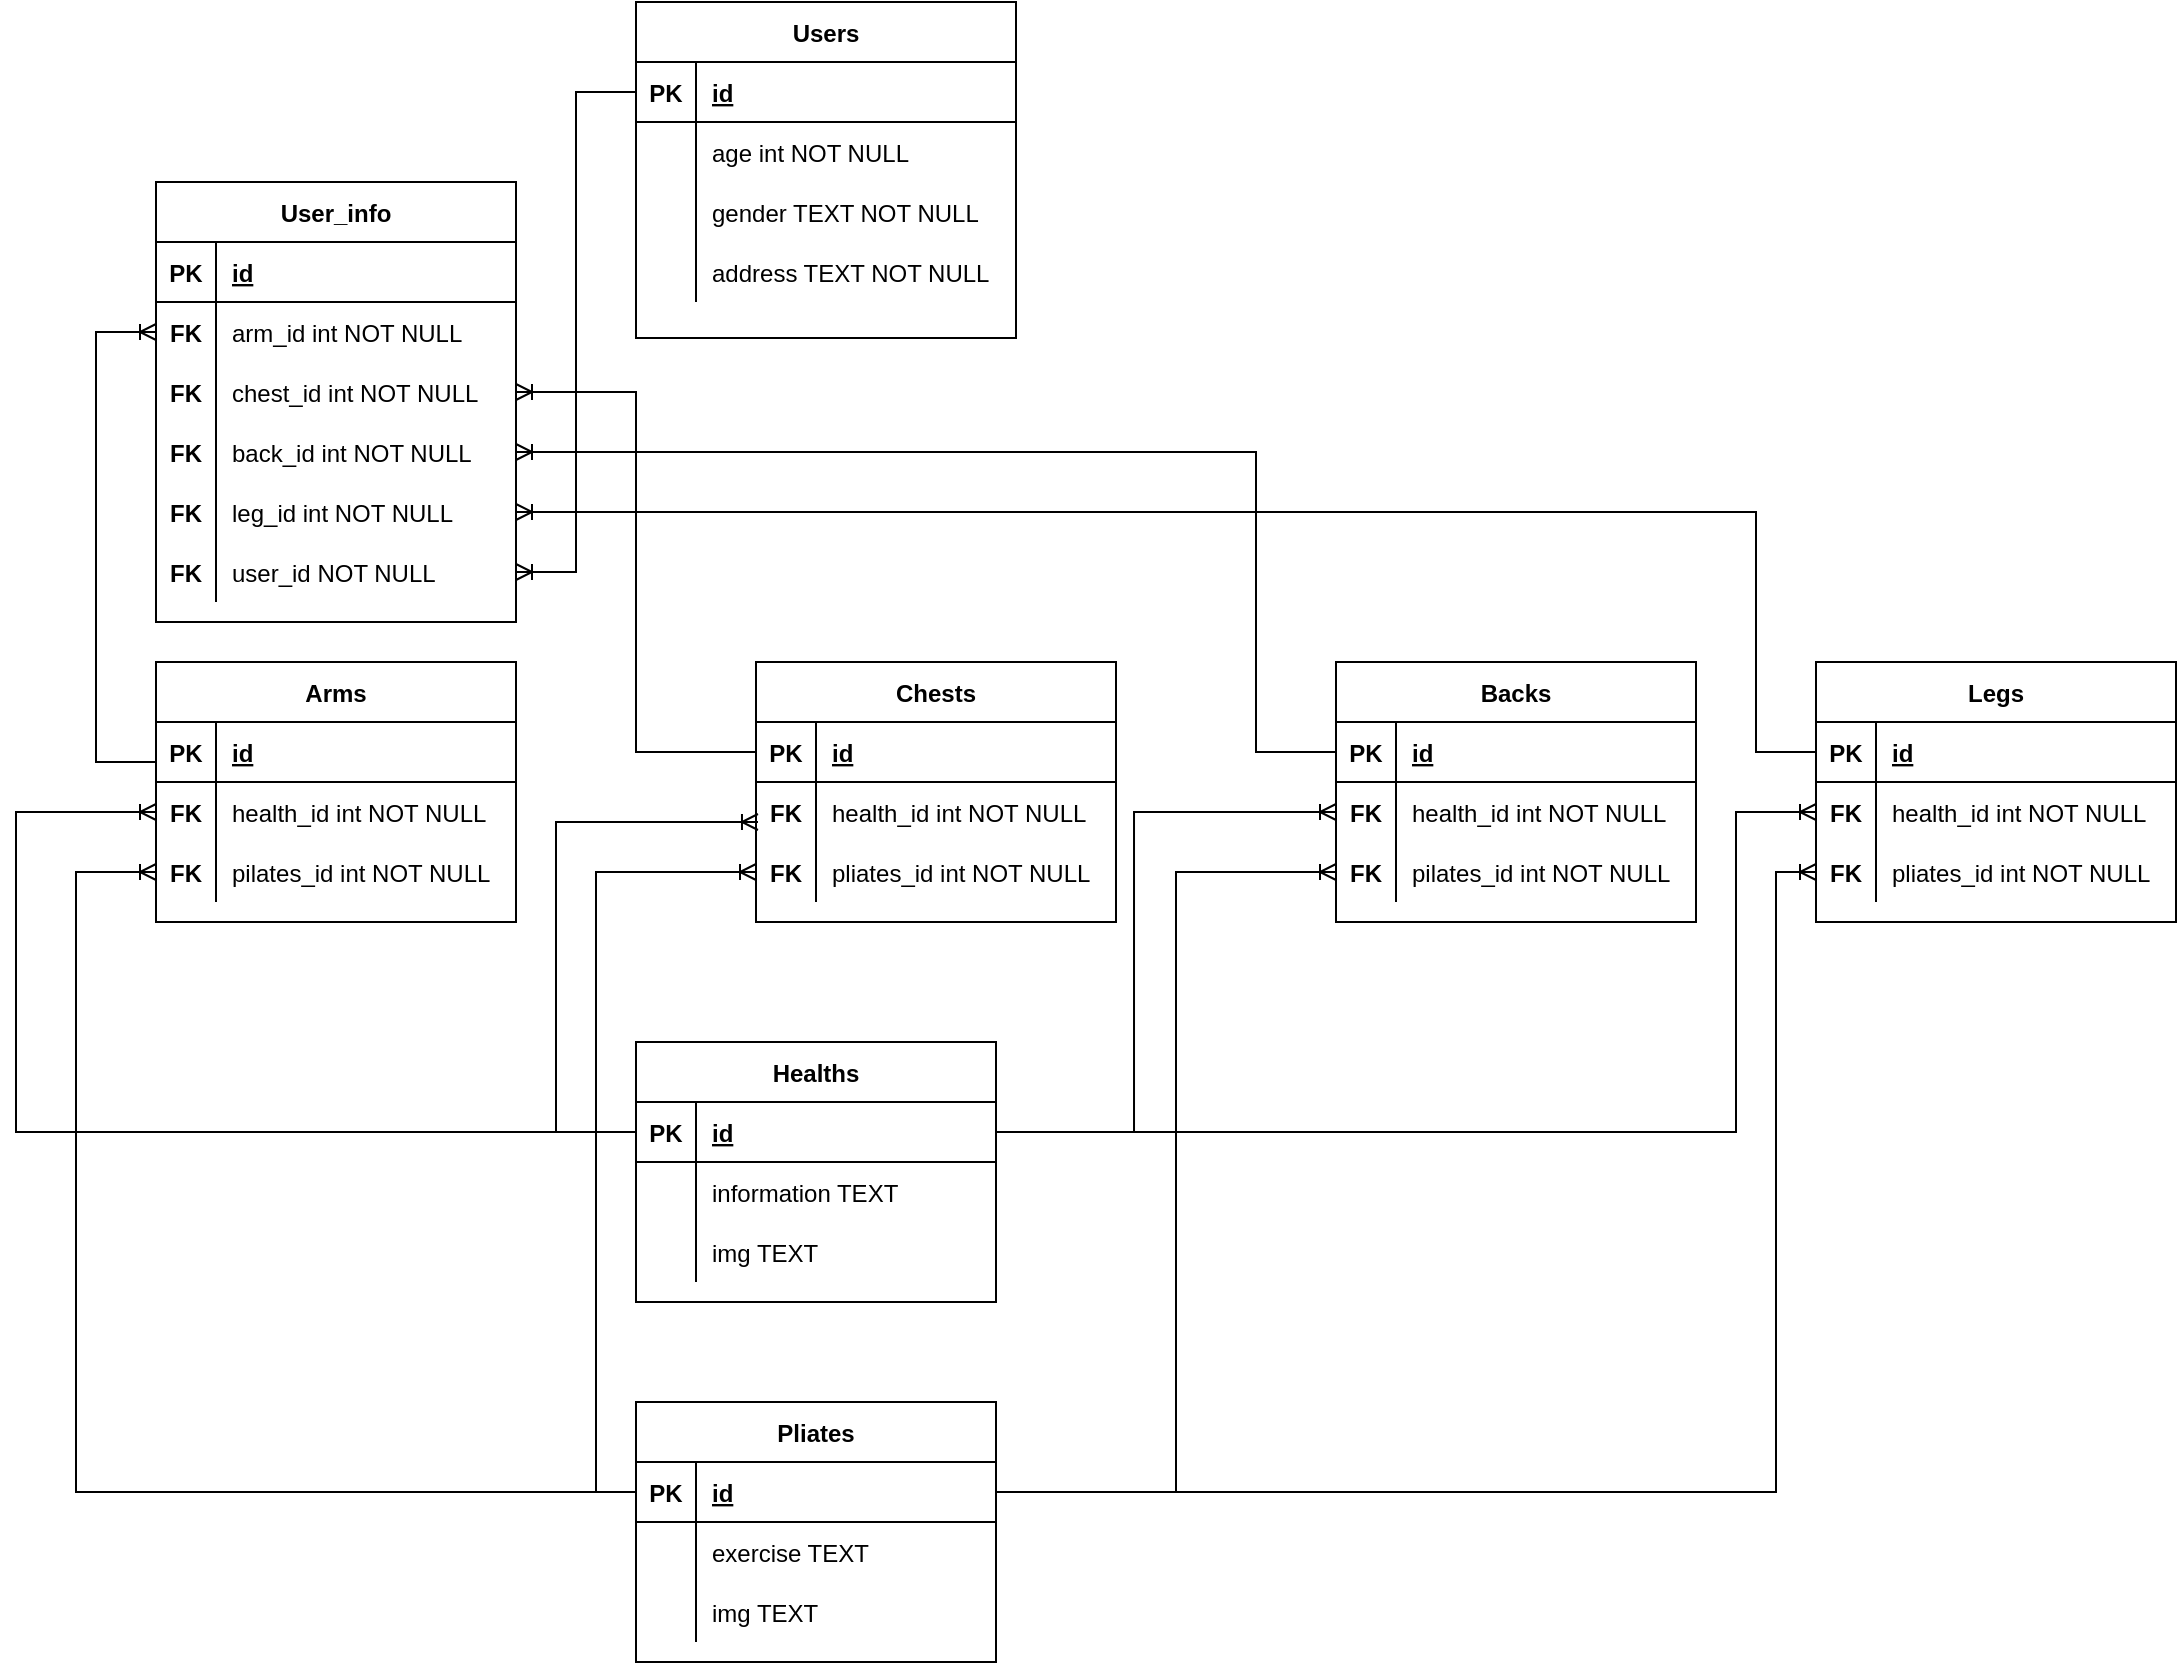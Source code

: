 <mxfile version="20.5.1" type="github">
  <diagram id="R2lEEEUBdFMjLlhIrx00" name="Page-1">
    <mxGraphModel dx="1673" dy="896" grid="1" gridSize="10" guides="1" tooltips="1" connect="1" arrows="1" fold="1" page="1" pageScale="1" pageWidth="850" pageHeight="1100" math="0" shadow="0" extFonts="Permanent Marker^https://fonts.googleapis.com/css?family=Permanent+Marker">
      <root>
        <mxCell id="0" />
        <mxCell id="1" parent="0" />
        <mxCell id="C-vyLk0tnHw3VtMMgP7b-23" value="Users" style="shape=table;startSize=30;container=1;collapsible=1;childLayout=tableLayout;fixedRows=1;rowLines=0;fontStyle=1;align=center;resizeLast=1;" parent="1" vertex="1">
          <mxGeometry x="320" y="40" width="190" height="168" as="geometry" />
        </mxCell>
        <mxCell id="C-vyLk0tnHw3VtMMgP7b-24" value="" style="shape=partialRectangle;collapsible=0;dropTarget=0;pointerEvents=0;fillColor=none;points=[[0,0.5],[1,0.5]];portConstraint=eastwest;top=0;left=0;right=0;bottom=1;" parent="C-vyLk0tnHw3VtMMgP7b-23" vertex="1">
          <mxGeometry y="30" width="190" height="30" as="geometry" />
        </mxCell>
        <mxCell id="C-vyLk0tnHw3VtMMgP7b-25" value="PK" style="shape=partialRectangle;overflow=hidden;connectable=0;fillColor=none;top=0;left=0;bottom=0;right=0;fontStyle=1;" parent="C-vyLk0tnHw3VtMMgP7b-24" vertex="1">
          <mxGeometry width="30" height="30" as="geometry">
            <mxRectangle width="30" height="30" as="alternateBounds" />
          </mxGeometry>
        </mxCell>
        <mxCell id="C-vyLk0tnHw3VtMMgP7b-26" value="id" style="shape=partialRectangle;overflow=hidden;connectable=0;fillColor=none;top=0;left=0;bottom=0;right=0;align=left;spacingLeft=6;fontStyle=5;" parent="C-vyLk0tnHw3VtMMgP7b-24" vertex="1">
          <mxGeometry x="30" width="160" height="30" as="geometry">
            <mxRectangle width="160" height="30" as="alternateBounds" />
          </mxGeometry>
        </mxCell>
        <mxCell id="C-vyLk0tnHw3VtMMgP7b-27" value="" style="shape=partialRectangle;collapsible=0;dropTarget=0;pointerEvents=0;fillColor=none;points=[[0,0.5],[1,0.5]];portConstraint=eastwest;top=0;left=0;right=0;bottom=0;" parent="C-vyLk0tnHw3VtMMgP7b-23" vertex="1">
          <mxGeometry y="60" width="190" height="30" as="geometry" />
        </mxCell>
        <mxCell id="C-vyLk0tnHw3VtMMgP7b-28" value="" style="shape=partialRectangle;overflow=hidden;connectable=0;fillColor=none;top=0;left=0;bottom=0;right=0;" parent="C-vyLk0tnHw3VtMMgP7b-27" vertex="1">
          <mxGeometry width="30" height="30" as="geometry">
            <mxRectangle width="30" height="30" as="alternateBounds" />
          </mxGeometry>
        </mxCell>
        <mxCell id="C-vyLk0tnHw3VtMMgP7b-29" value="age int NOT NULL" style="shape=partialRectangle;overflow=hidden;connectable=0;fillColor=none;top=0;left=0;bottom=0;right=0;align=left;spacingLeft=6;" parent="C-vyLk0tnHw3VtMMgP7b-27" vertex="1">
          <mxGeometry x="30" width="160" height="30" as="geometry">
            <mxRectangle width="160" height="30" as="alternateBounds" />
          </mxGeometry>
        </mxCell>
        <mxCell id="_Gtlp2m8IhrAsZFHsDkw-34" value="" style="shape=partialRectangle;collapsible=0;dropTarget=0;pointerEvents=0;fillColor=none;points=[[0,0.5],[1,0.5]];portConstraint=eastwest;top=0;left=0;right=0;bottom=0;" parent="C-vyLk0tnHw3VtMMgP7b-23" vertex="1">
          <mxGeometry y="90" width="190" height="30" as="geometry" />
        </mxCell>
        <mxCell id="_Gtlp2m8IhrAsZFHsDkw-35" value="" style="shape=partialRectangle;overflow=hidden;connectable=0;fillColor=none;top=0;left=0;bottom=0;right=0;" parent="_Gtlp2m8IhrAsZFHsDkw-34" vertex="1">
          <mxGeometry width="30" height="30" as="geometry">
            <mxRectangle width="30" height="30" as="alternateBounds" />
          </mxGeometry>
        </mxCell>
        <mxCell id="_Gtlp2m8IhrAsZFHsDkw-36" value="gender TEXT NOT NULL" style="shape=partialRectangle;overflow=hidden;connectable=0;fillColor=none;top=0;left=0;bottom=0;right=0;align=left;spacingLeft=6;" parent="_Gtlp2m8IhrAsZFHsDkw-34" vertex="1">
          <mxGeometry x="30" width="160" height="30" as="geometry">
            <mxRectangle width="160" height="30" as="alternateBounds" />
          </mxGeometry>
        </mxCell>
        <mxCell id="_Gtlp2m8IhrAsZFHsDkw-37" value="" style="shape=partialRectangle;collapsible=0;dropTarget=0;pointerEvents=0;fillColor=none;points=[[0,0.5],[1,0.5]];portConstraint=eastwest;top=0;left=0;right=0;bottom=0;" parent="C-vyLk0tnHw3VtMMgP7b-23" vertex="1">
          <mxGeometry y="120" width="190" height="30" as="geometry" />
        </mxCell>
        <mxCell id="_Gtlp2m8IhrAsZFHsDkw-38" value="" style="shape=partialRectangle;overflow=hidden;connectable=0;fillColor=none;top=0;left=0;bottom=0;right=0;" parent="_Gtlp2m8IhrAsZFHsDkw-37" vertex="1">
          <mxGeometry width="30" height="30" as="geometry">
            <mxRectangle width="30" height="30" as="alternateBounds" />
          </mxGeometry>
        </mxCell>
        <mxCell id="_Gtlp2m8IhrAsZFHsDkw-39" value="address TEXT NOT NULL" style="shape=partialRectangle;overflow=hidden;connectable=0;fillColor=none;top=0;left=0;bottom=0;right=0;align=left;spacingLeft=6;" parent="_Gtlp2m8IhrAsZFHsDkw-37" vertex="1">
          <mxGeometry x="30" width="160" height="30" as="geometry">
            <mxRectangle width="160" height="30" as="alternateBounds" />
          </mxGeometry>
        </mxCell>
        <mxCell id="_Gtlp2m8IhrAsZFHsDkw-46" value="User_info" style="shape=table;startSize=30;container=1;collapsible=1;childLayout=tableLayout;fixedRows=1;rowLines=0;fontStyle=1;align=center;resizeLast=1;" parent="1" vertex="1">
          <mxGeometry x="80" y="130" width="180" height="220" as="geometry" />
        </mxCell>
        <mxCell id="_Gtlp2m8IhrAsZFHsDkw-47" value="" style="shape=tableRow;horizontal=0;startSize=0;swimlaneHead=0;swimlaneBody=0;fillColor=none;collapsible=0;dropTarget=0;points=[[0,0.5],[1,0.5]];portConstraint=eastwest;top=0;left=0;right=0;bottom=1;" parent="_Gtlp2m8IhrAsZFHsDkw-46" vertex="1">
          <mxGeometry y="30" width="180" height="30" as="geometry" />
        </mxCell>
        <mxCell id="_Gtlp2m8IhrAsZFHsDkw-48" value="PK" style="shape=partialRectangle;connectable=0;fillColor=none;top=0;left=0;bottom=0;right=0;fontStyle=1;overflow=hidden;" parent="_Gtlp2m8IhrAsZFHsDkw-47" vertex="1">
          <mxGeometry width="30" height="30" as="geometry">
            <mxRectangle width="30" height="30" as="alternateBounds" />
          </mxGeometry>
        </mxCell>
        <mxCell id="_Gtlp2m8IhrAsZFHsDkw-49" value="id" style="shape=partialRectangle;connectable=0;fillColor=none;top=0;left=0;bottom=0;right=0;align=left;spacingLeft=6;fontStyle=5;overflow=hidden;" parent="_Gtlp2m8IhrAsZFHsDkw-47" vertex="1">
          <mxGeometry x="30" width="150" height="30" as="geometry">
            <mxRectangle width="150" height="30" as="alternateBounds" />
          </mxGeometry>
        </mxCell>
        <mxCell id="_Gtlp2m8IhrAsZFHsDkw-50" value="" style="shape=tableRow;horizontal=0;startSize=0;swimlaneHead=0;swimlaneBody=0;fillColor=none;collapsible=0;dropTarget=0;points=[[0,0.5],[1,0.5]];portConstraint=eastwest;top=0;left=0;right=0;bottom=0;" parent="_Gtlp2m8IhrAsZFHsDkw-46" vertex="1">
          <mxGeometry y="60" width="180" height="30" as="geometry" />
        </mxCell>
        <mxCell id="_Gtlp2m8IhrAsZFHsDkw-51" value="FK" style="shape=partialRectangle;connectable=0;fillColor=none;top=0;left=0;bottom=0;right=0;editable=1;overflow=hidden;fontStyle=1" parent="_Gtlp2m8IhrAsZFHsDkw-50" vertex="1">
          <mxGeometry width="30" height="30" as="geometry">
            <mxRectangle width="30" height="30" as="alternateBounds" />
          </mxGeometry>
        </mxCell>
        <mxCell id="_Gtlp2m8IhrAsZFHsDkw-52" value="arm_id int NOT NULL" style="shape=partialRectangle;connectable=0;fillColor=none;top=0;left=0;bottom=0;right=0;align=left;spacingLeft=6;overflow=hidden;" parent="_Gtlp2m8IhrAsZFHsDkw-50" vertex="1">
          <mxGeometry x="30" width="150" height="30" as="geometry">
            <mxRectangle width="150" height="30" as="alternateBounds" />
          </mxGeometry>
        </mxCell>
        <mxCell id="_Gtlp2m8IhrAsZFHsDkw-53" value="" style="shape=tableRow;horizontal=0;startSize=0;swimlaneHead=0;swimlaneBody=0;fillColor=none;collapsible=0;dropTarget=0;points=[[0,0.5],[1,0.5]];portConstraint=eastwest;top=0;left=0;right=0;bottom=0;" parent="_Gtlp2m8IhrAsZFHsDkw-46" vertex="1">
          <mxGeometry y="90" width="180" height="30" as="geometry" />
        </mxCell>
        <mxCell id="_Gtlp2m8IhrAsZFHsDkw-54" value="FK" style="shape=partialRectangle;connectable=0;fillColor=none;top=0;left=0;bottom=0;right=0;editable=1;overflow=hidden;fontStyle=1" parent="_Gtlp2m8IhrAsZFHsDkw-53" vertex="1">
          <mxGeometry width="30" height="30" as="geometry">
            <mxRectangle width="30" height="30" as="alternateBounds" />
          </mxGeometry>
        </mxCell>
        <mxCell id="_Gtlp2m8IhrAsZFHsDkw-55" value="chest_id int NOT NULL" style="shape=partialRectangle;connectable=0;fillColor=none;top=0;left=0;bottom=0;right=0;align=left;spacingLeft=6;overflow=hidden;" parent="_Gtlp2m8IhrAsZFHsDkw-53" vertex="1">
          <mxGeometry x="30" width="150" height="30" as="geometry">
            <mxRectangle width="150" height="30" as="alternateBounds" />
          </mxGeometry>
        </mxCell>
        <mxCell id="_Gtlp2m8IhrAsZFHsDkw-56" value="" style="shape=tableRow;horizontal=0;startSize=0;swimlaneHead=0;swimlaneBody=0;fillColor=none;collapsible=0;dropTarget=0;points=[[0,0.5],[1,0.5]];portConstraint=eastwest;top=0;left=0;right=0;bottom=0;" parent="_Gtlp2m8IhrAsZFHsDkw-46" vertex="1">
          <mxGeometry y="120" width="180" height="30" as="geometry" />
        </mxCell>
        <mxCell id="_Gtlp2m8IhrAsZFHsDkw-57" value="FK" style="shape=partialRectangle;connectable=0;fillColor=none;top=0;left=0;bottom=0;right=0;editable=1;overflow=hidden;fontStyle=1" parent="_Gtlp2m8IhrAsZFHsDkw-56" vertex="1">
          <mxGeometry width="30" height="30" as="geometry">
            <mxRectangle width="30" height="30" as="alternateBounds" />
          </mxGeometry>
        </mxCell>
        <mxCell id="_Gtlp2m8IhrAsZFHsDkw-58" value="back_id int NOT NULL" style="shape=partialRectangle;connectable=0;fillColor=none;top=0;left=0;bottom=0;right=0;align=left;spacingLeft=6;overflow=hidden;" parent="_Gtlp2m8IhrAsZFHsDkw-56" vertex="1">
          <mxGeometry x="30" width="150" height="30" as="geometry">
            <mxRectangle width="150" height="30" as="alternateBounds" />
          </mxGeometry>
        </mxCell>
        <mxCell id="_Gtlp2m8IhrAsZFHsDkw-72" value="" style="shape=tableRow;horizontal=0;startSize=0;swimlaneHead=0;swimlaneBody=0;fillColor=none;collapsible=0;dropTarget=0;points=[[0,0.5],[1,0.5]];portConstraint=eastwest;top=0;left=0;right=0;bottom=0;" parent="_Gtlp2m8IhrAsZFHsDkw-46" vertex="1">
          <mxGeometry y="150" width="180" height="30" as="geometry" />
        </mxCell>
        <mxCell id="_Gtlp2m8IhrAsZFHsDkw-73" value="FK" style="shape=partialRectangle;connectable=0;fillColor=none;top=0;left=0;bottom=0;right=0;editable=1;overflow=hidden;fontStyle=1" parent="_Gtlp2m8IhrAsZFHsDkw-72" vertex="1">
          <mxGeometry width="30" height="30" as="geometry">
            <mxRectangle width="30" height="30" as="alternateBounds" />
          </mxGeometry>
        </mxCell>
        <mxCell id="_Gtlp2m8IhrAsZFHsDkw-74" value="leg_id int NOT NULL" style="shape=partialRectangle;connectable=0;fillColor=none;top=0;left=0;bottom=0;right=0;align=left;spacingLeft=6;overflow=hidden;" parent="_Gtlp2m8IhrAsZFHsDkw-72" vertex="1">
          <mxGeometry x="30" width="150" height="30" as="geometry">
            <mxRectangle width="150" height="30" as="alternateBounds" />
          </mxGeometry>
        </mxCell>
        <mxCell id="SqokwvbVc9wNlD9JxYav-49" value="" style="shape=tableRow;horizontal=0;startSize=0;swimlaneHead=0;swimlaneBody=0;fillColor=none;collapsible=0;dropTarget=0;points=[[0,0.5],[1,0.5]];portConstraint=eastwest;top=0;left=0;right=0;bottom=0;" parent="_Gtlp2m8IhrAsZFHsDkw-46" vertex="1">
          <mxGeometry y="180" width="180" height="30" as="geometry" />
        </mxCell>
        <mxCell id="SqokwvbVc9wNlD9JxYav-50" value="FK" style="shape=partialRectangle;connectable=0;fillColor=none;top=0;left=0;bottom=0;right=0;editable=1;overflow=hidden;fontStyle=1" parent="SqokwvbVc9wNlD9JxYav-49" vertex="1">
          <mxGeometry width="30" height="30" as="geometry">
            <mxRectangle width="30" height="30" as="alternateBounds" />
          </mxGeometry>
        </mxCell>
        <mxCell id="SqokwvbVc9wNlD9JxYav-51" value="user_id NOT NULL" style="shape=partialRectangle;connectable=0;fillColor=none;top=0;left=0;bottom=0;right=0;align=left;spacingLeft=6;overflow=hidden;" parent="SqokwvbVc9wNlD9JxYav-49" vertex="1">
          <mxGeometry x="30" width="150" height="30" as="geometry">
            <mxRectangle width="150" height="30" as="alternateBounds" />
          </mxGeometry>
        </mxCell>
        <mxCell id="_Gtlp2m8IhrAsZFHsDkw-59" value="Legs" style="shape=table;startSize=30;container=1;collapsible=1;childLayout=tableLayout;fixedRows=1;rowLines=0;fontStyle=1;align=center;resizeLast=1;" parent="1" vertex="1">
          <mxGeometry x="910" y="370" width="180" height="130" as="geometry" />
        </mxCell>
        <mxCell id="_Gtlp2m8IhrAsZFHsDkw-60" value="" style="shape=tableRow;horizontal=0;startSize=0;swimlaneHead=0;swimlaneBody=0;fillColor=none;collapsible=0;dropTarget=0;points=[[0,0.5],[1,0.5]];portConstraint=eastwest;top=0;left=0;right=0;bottom=1;" parent="_Gtlp2m8IhrAsZFHsDkw-59" vertex="1">
          <mxGeometry y="30" width="180" height="30" as="geometry" />
        </mxCell>
        <mxCell id="_Gtlp2m8IhrAsZFHsDkw-61" value="PK" style="shape=partialRectangle;connectable=0;fillColor=none;top=0;left=0;bottom=0;right=0;fontStyle=1;overflow=hidden;" parent="_Gtlp2m8IhrAsZFHsDkw-60" vertex="1">
          <mxGeometry width="30" height="30" as="geometry">
            <mxRectangle width="30" height="30" as="alternateBounds" />
          </mxGeometry>
        </mxCell>
        <mxCell id="_Gtlp2m8IhrAsZFHsDkw-62" value="id" style="shape=partialRectangle;connectable=0;fillColor=none;top=0;left=0;bottom=0;right=0;align=left;spacingLeft=6;fontStyle=5;overflow=hidden;" parent="_Gtlp2m8IhrAsZFHsDkw-60" vertex="1">
          <mxGeometry x="30" width="150" height="30" as="geometry">
            <mxRectangle width="150" height="30" as="alternateBounds" />
          </mxGeometry>
        </mxCell>
        <mxCell id="_Gtlp2m8IhrAsZFHsDkw-63" value="" style="shape=tableRow;horizontal=0;startSize=0;swimlaneHead=0;swimlaneBody=0;fillColor=none;collapsible=0;dropTarget=0;points=[[0,0.5],[1,0.5]];portConstraint=eastwest;top=0;left=0;right=0;bottom=0;" parent="_Gtlp2m8IhrAsZFHsDkw-59" vertex="1">
          <mxGeometry y="60" width="180" height="30" as="geometry" />
        </mxCell>
        <mxCell id="_Gtlp2m8IhrAsZFHsDkw-64" value="FK" style="shape=partialRectangle;connectable=0;fillColor=none;top=0;left=0;bottom=0;right=0;editable=1;overflow=hidden;fontStyle=1" parent="_Gtlp2m8IhrAsZFHsDkw-63" vertex="1">
          <mxGeometry width="30" height="30" as="geometry">
            <mxRectangle width="30" height="30" as="alternateBounds" />
          </mxGeometry>
        </mxCell>
        <mxCell id="_Gtlp2m8IhrAsZFHsDkw-65" value="health_id int NOT NULL" style="shape=partialRectangle;connectable=0;fillColor=none;top=0;left=0;bottom=0;right=0;align=left;spacingLeft=6;overflow=hidden;" parent="_Gtlp2m8IhrAsZFHsDkw-63" vertex="1">
          <mxGeometry x="30" width="150" height="30" as="geometry">
            <mxRectangle width="150" height="30" as="alternateBounds" />
          </mxGeometry>
        </mxCell>
        <mxCell id="_Gtlp2m8IhrAsZFHsDkw-66" value="" style="shape=tableRow;horizontal=0;startSize=0;swimlaneHead=0;swimlaneBody=0;fillColor=none;collapsible=0;dropTarget=0;points=[[0,0.5],[1,0.5]];portConstraint=eastwest;top=0;left=0;right=0;bottom=0;" parent="_Gtlp2m8IhrAsZFHsDkw-59" vertex="1">
          <mxGeometry y="90" width="180" height="30" as="geometry" />
        </mxCell>
        <mxCell id="_Gtlp2m8IhrAsZFHsDkw-67" value="FK" style="shape=partialRectangle;connectable=0;fillColor=none;top=0;left=0;bottom=0;right=0;editable=1;overflow=hidden;fontStyle=1" parent="_Gtlp2m8IhrAsZFHsDkw-66" vertex="1">
          <mxGeometry width="30" height="30" as="geometry">
            <mxRectangle width="30" height="30" as="alternateBounds" />
          </mxGeometry>
        </mxCell>
        <mxCell id="_Gtlp2m8IhrAsZFHsDkw-68" value="pliates_id int NOT NULL" style="shape=partialRectangle;connectable=0;fillColor=none;top=0;left=0;bottom=0;right=0;align=left;spacingLeft=6;overflow=hidden;" parent="_Gtlp2m8IhrAsZFHsDkw-66" vertex="1">
          <mxGeometry x="30" width="150" height="30" as="geometry">
            <mxRectangle width="150" height="30" as="alternateBounds" />
          </mxGeometry>
        </mxCell>
        <mxCell id="SqokwvbVc9wNlD9JxYav-67" style="edgeStyle=elbowEdgeStyle;rounded=0;orthogonalLoop=1;jettySize=auto;html=1;exitX=0;exitY=0.5;exitDx=0;exitDy=0;" parent="_Gtlp2m8IhrAsZFHsDkw-59" source="_Gtlp2m8IhrAsZFHsDkw-63" target="_Gtlp2m8IhrAsZFHsDkw-63" edge="1">
          <mxGeometry relative="1" as="geometry" />
        </mxCell>
        <mxCell id="_Gtlp2m8IhrAsZFHsDkw-127" value="Chests" style="shape=table;startSize=30;container=1;collapsible=1;childLayout=tableLayout;fixedRows=1;rowLines=0;fontStyle=1;align=center;resizeLast=1;" parent="1" vertex="1">
          <mxGeometry x="380" y="370" width="180" height="130" as="geometry" />
        </mxCell>
        <mxCell id="_Gtlp2m8IhrAsZFHsDkw-128" value="" style="shape=tableRow;horizontal=0;startSize=0;swimlaneHead=0;swimlaneBody=0;fillColor=none;collapsible=0;dropTarget=0;points=[[0,0.5],[1,0.5]];portConstraint=eastwest;top=0;left=0;right=0;bottom=1;" parent="_Gtlp2m8IhrAsZFHsDkw-127" vertex="1">
          <mxGeometry y="30" width="180" height="30" as="geometry" />
        </mxCell>
        <mxCell id="_Gtlp2m8IhrAsZFHsDkw-129" value="PK" style="shape=partialRectangle;connectable=0;fillColor=none;top=0;left=0;bottom=0;right=0;fontStyle=1;overflow=hidden;" parent="_Gtlp2m8IhrAsZFHsDkw-128" vertex="1">
          <mxGeometry width="30" height="30" as="geometry">
            <mxRectangle width="30" height="30" as="alternateBounds" />
          </mxGeometry>
        </mxCell>
        <mxCell id="_Gtlp2m8IhrAsZFHsDkw-130" value="id" style="shape=partialRectangle;connectable=0;fillColor=none;top=0;left=0;bottom=0;right=0;align=left;spacingLeft=6;fontStyle=5;overflow=hidden;" parent="_Gtlp2m8IhrAsZFHsDkw-128" vertex="1">
          <mxGeometry x="30" width="150" height="30" as="geometry">
            <mxRectangle width="150" height="30" as="alternateBounds" />
          </mxGeometry>
        </mxCell>
        <mxCell id="_Gtlp2m8IhrAsZFHsDkw-131" value="" style="shape=tableRow;horizontal=0;startSize=0;swimlaneHead=0;swimlaneBody=0;fillColor=none;collapsible=0;dropTarget=0;points=[[0,0.5],[1,0.5]];portConstraint=eastwest;top=0;left=0;right=0;bottom=0;" parent="_Gtlp2m8IhrAsZFHsDkw-127" vertex="1">
          <mxGeometry y="60" width="180" height="30" as="geometry" />
        </mxCell>
        <mxCell id="_Gtlp2m8IhrAsZFHsDkw-132" value="FK" style="shape=partialRectangle;connectable=0;fillColor=none;top=0;left=0;bottom=0;right=0;editable=1;overflow=hidden;fontStyle=1" parent="_Gtlp2m8IhrAsZFHsDkw-131" vertex="1">
          <mxGeometry width="30" height="30" as="geometry">
            <mxRectangle width="30" height="30" as="alternateBounds" />
          </mxGeometry>
        </mxCell>
        <mxCell id="_Gtlp2m8IhrAsZFHsDkw-133" value="health_id int NOT NULL" style="shape=partialRectangle;connectable=0;fillColor=none;top=0;left=0;bottom=0;right=0;align=left;spacingLeft=6;overflow=hidden;" parent="_Gtlp2m8IhrAsZFHsDkw-131" vertex="1">
          <mxGeometry x="30" width="150" height="30" as="geometry">
            <mxRectangle width="150" height="30" as="alternateBounds" />
          </mxGeometry>
        </mxCell>
        <mxCell id="_Gtlp2m8IhrAsZFHsDkw-134" value="" style="shape=tableRow;horizontal=0;startSize=0;swimlaneHead=0;swimlaneBody=0;fillColor=none;collapsible=0;dropTarget=0;points=[[0,0.5],[1,0.5]];portConstraint=eastwest;top=0;left=0;right=0;bottom=0;" parent="_Gtlp2m8IhrAsZFHsDkw-127" vertex="1">
          <mxGeometry y="90" width="180" height="30" as="geometry" />
        </mxCell>
        <mxCell id="_Gtlp2m8IhrAsZFHsDkw-135" value="FK" style="shape=partialRectangle;connectable=0;fillColor=none;top=0;left=0;bottom=0;right=0;editable=1;overflow=hidden;fontStyle=1" parent="_Gtlp2m8IhrAsZFHsDkw-134" vertex="1">
          <mxGeometry width="30" height="30" as="geometry">
            <mxRectangle width="30" height="30" as="alternateBounds" />
          </mxGeometry>
        </mxCell>
        <mxCell id="_Gtlp2m8IhrAsZFHsDkw-136" value="pliates_id int NOT NULL" style="shape=partialRectangle;connectable=0;fillColor=none;top=0;left=0;bottom=0;right=0;align=left;spacingLeft=6;overflow=hidden;" parent="_Gtlp2m8IhrAsZFHsDkw-134" vertex="1">
          <mxGeometry x="30" width="150" height="30" as="geometry">
            <mxRectangle width="150" height="30" as="alternateBounds" />
          </mxGeometry>
        </mxCell>
        <mxCell id="_Gtlp2m8IhrAsZFHsDkw-140" value="Backs" style="shape=table;startSize=30;container=1;collapsible=1;childLayout=tableLayout;fixedRows=1;rowLines=0;fontStyle=1;align=center;resizeLast=1;" parent="1" vertex="1">
          <mxGeometry x="670" y="370" width="180" height="130" as="geometry" />
        </mxCell>
        <mxCell id="_Gtlp2m8IhrAsZFHsDkw-141" value="" style="shape=tableRow;horizontal=0;startSize=0;swimlaneHead=0;swimlaneBody=0;fillColor=none;collapsible=0;dropTarget=0;points=[[0,0.5],[1,0.5]];portConstraint=eastwest;top=0;left=0;right=0;bottom=1;" parent="_Gtlp2m8IhrAsZFHsDkw-140" vertex="1">
          <mxGeometry y="30" width="180" height="30" as="geometry" />
        </mxCell>
        <mxCell id="_Gtlp2m8IhrAsZFHsDkw-142" value="PK" style="shape=partialRectangle;connectable=0;fillColor=none;top=0;left=0;bottom=0;right=0;fontStyle=1;overflow=hidden;" parent="_Gtlp2m8IhrAsZFHsDkw-141" vertex="1">
          <mxGeometry width="30" height="30" as="geometry">
            <mxRectangle width="30" height="30" as="alternateBounds" />
          </mxGeometry>
        </mxCell>
        <mxCell id="_Gtlp2m8IhrAsZFHsDkw-143" value="id" style="shape=partialRectangle;connectable=0;fillColor=none;top=0;left=0;bottom=0;right=0;align=left;spacingLeft=6;fontStyle=5;overflow=hidden;" parent="_Gtlp2m8IhrAsZFHsDkw-141" vertex="1">
          <mxGeometry x="30" width="150" height="30" as="geometry">
            <mxRectangle width="150" height="30" as="alternateBounds" />
          </mxGeometry>
        </mxCell>
        <mxCell id="_Gtlp2m8IhrAsZFHsDkw-144" value="" style="shape=tableRow;horizontal=0;startSize=0;swimlaneHead=0;swimlaneBody=0;fillColor=none;collapsible=0;dropTarget=0;points=[[0,0.5],[1,0.5]];portConstraint=eastwest;top=0;left=0;right=0;bottom=0;" parent="_Gtlp2m8IhrAsZFHsDkw-140" vertex="1">
          <mxGeometry y="60" width="180" height="30" as="geometry" />
        </mxCell>
        <mxCell id="_Gtlp2m8IhrAsZFHsDkw-145" value="FK" style="shape=partialRectangle;connectable=0;fillColor=none;top=0;left=0;bottom=0;right=0;editable=1;overflow=hidden;fontStyle=1" parent="_Gtlp2m8IhrAsZFHsDkw-144" vertex="1">
          <mxGeometry width="30" height="30" as="geometry">
            <mxRectangle width="30" height="30" as="alternateBounds" />
          </mxGeometry>
        </mxCell>
        <mxCell id="_Gtlp2m8IhrAsZFHsDkw-146" value="health_id int NOT NULL" style="shape=partialRectangle;connectable=0;fillColor=none;top=0;left=0;bottom=0;right=0;align=left;spacingLeft=6;overflow=hidden;" parent="_Gtlp2m8IhrAsZFHsDkw-144" vertex="1">
          <mxGeometry x="30" width="150" height="30" as="geometry">
            <mxRectangle width="150" height="30" as="alternateBounds" />
          </mxGeometry>
        </mxCell>
        <mxCell id="_Gtlp2m8IhrAsZFHsDkw-147" value="" style="shape=tableRow;horizontal=0;startSize=0;swimlaneHead=0;swimlaneBody=0;fillColor=none;collapsible=0;dropTarget=0;points=[[0,0.5],[1,0.5]];portConstraint=eastwest;top=0;left=0;right=0;bottom=0;" parent="_Gtlp2m8IhrAsZFHsDkw-140" vertex="1">
          <mxGeometry y="90" width="180" height="30" as="geometry" />
        </mxCell>
        <mxCell id="_Gtlp2m8IhrAsZFHsDkw-148" value="FK" style="shape=partialRectangle;connectable=0;fillColor=none;top=0;left=0;bottom=0;right=0;editable=1;overflow=hidden;fontStyle=1" parent="_Gtlp2m8IhrAsZFHsDkw-147" vertex="1">
          <mxGeometry width="30" height="30" as="geometry">
            <mxRectangle width="30" height="30" as="alternateBounds" />
          </mxGeometry>
        </mxCell>
        <mxCell id="_Gtlp2m8IhrAsZFHsDkw-149" value="pilates_id int NOT NULL" style="shape=partialRectangle;connectable=0;fillColor=none;top=0;left=0;bottom=0;right=0;align=left;spacingLeft=6;overflow=hidden;" parent="_Gtlp2m8IhrAsZFHsDkw-147" vertex="1">
          <mxGeometry x="30" width="150" height="30" as="geometry">
            <mxRectangle width="150" height="30" as="alternateBounds" />
          </mxGeometry>
        </mxCell>
        <mxCell id="_Gtlp2m8IhrAsZFHsDkw-153" value="Arms" style="shape=table;startSize=30;container=1;collapsible=1;childLayout=tableLayout;fixedRows=1;rowLines=0;fontStyle=1;align=center;resizeLast=1;" parent="1" vertex="1">
          <mxGeometry x="80" y="370" width="180" height="130" as="geometry" />
        </mxCell>
        <mxCell id="_Gtlp2m8IhrAsZFHsDkw-154" value="" style="shape=tableRow;horizontal=0;startSize=0;swimlaneHead=0;swimlaneBody=0;fillColor=none;collapsible=0;dropTarget=0;points=[[0,0.5],[1,0.5]];portConstraint=eastwest;top=0;left=0;right=0;bottom=1;" parent="_Gtlp2m8IhrAsZFHsDkw-153" vertex="1">
          <mxGeometry y="30" width="180" height="30" as="geometry" />
        </mxCell>
        <mxCell id="_Gtlp2m8IhrAsZFHsDkw-155" value="PK" style="shape=partialRectangle;connectable=0;fillColor=none;top=0;left=0;bottom=0;right=0;fontStyle=1;overflow=hidden;" parent="_Gtlp2m8IhrAsZFHsDkw-154" vertex="1">
          <mxGeometry width="30" height="30" as="geometry">
            <mxRectangle width="30" height="30" as="alternateBounds" />
          </mxGeometry>
        </mxCell>
        <mxCell id="_Gtlp2m8IhrAsZFHsDkw-156" value="id" style="shape=partialRectangle;connectable=0;fillColor=none;top=0;left=0;bottom=0;right=0;align=left;spacingLeft=6;fontStyle=5;overflow=hidden;" parent="_Gtlp2m8IhrAsZFHsDkw-154" vertex="1">
          <mxGeometry x="30" width="150" height="30" as="geometry">
            <mxRectangle width="150" height="30" as="alternateBounds" />
          </mxGeometry>
        </mxCell>
        <mxCell id="SqokwvbVc9wNlD9JxYav-35" value="" style="shape=tableRow;horizontal=0;startSize=0;swimlaneHead=0;swimlaneBody=0;fillColor=none;collapsible=0;dropTarget=0;points=[[0,0.5],[1,0.5]];portConstraint=eastwest;top=0;left=0;right=0;bottom=0;" parent="_Gtlp2m8IhrAsZFHsDkw-153" vertex="1">
          <mxGeometry y="60" width="180" height="30" as="geometry" />
        </mxCell>
        <mxCell id="SqokwvbVc9wNlD9JxYav-36" value="FK" style="shape=partialRectangle;connectable=0;fillColor=none;top=0;left=0;bottom=0;right=0;editable=1;overflow=hidden;fontStyle=1" parent="SqokwvbVc9wNlD9JxYav-35" vertex="1">
          <mxGeometry width="30" height="30" as="geometry">
            <mxRectangle width="30" height="30" as="alternateBounds" />
          </mxGeometry>
        </mxCell>
        <mxCell id="SqokwvbVc9wNlD9JxYav-37" value="health_id int NOT NULL" style="shape=partialRectangle;connectable=0;fillColor=none;top=0;left=0;bottom=0;right=0;align=left;spacingLeft=6;overflow=hidden;" parent="SqokwvbVc9wNlD9JxYav-35" vertex="1">
          <mxGeometry x="30" width="150" height="30" as="geometry">
            <mxRectangle width="150" height="30" as="alternateBounds" />
          </mxGeometry>
        </mxCell>
        <mxCell id="_Gtlp2m8IhrAsZFHsDkw-160" value="" style="shape=tableRow;horizontal=0;startSize=0;swimlaneHead=0;swimlaneBody=0;fillColor=none;collapsible=0;dropTarget=0;points=[[0,0.5],[1,0.5]];portConstraint=eastwest;top=0;left=0;right=0;bottom=0;" parent="_Gtlp2m8IhrAsZFHsDkw-153" vertex="1">
          <mxGeometry y="90" width="180" height="30" as="geometry" />
        </mxCell>
        <mxCell id="_Gtlp2m8IhrAsZFHsDkw-161" value="FK" style="shape=partialRectangle;connectable=0;fillColor=none;top=0;left=0;bottom=0;right=0;editable=1;overflow=hidden;fontStyle=1" parent="_Gtlp2m8IhrAsZFHsDkw-160" vertex="1">
          <mxGeometry width="30" height="30" as="geometry">
            <mxRectangle width="30" height="30" as="alternateBounds" />
          </mxGeometry>
        </mxCell>
        <mxCell id="_Gtlp2m8IhrAsZFHsDkw-162" value="pilates_id int NOT NULL" style="shape=partialRectangle;connectable=0;fillColor=none;top=0;left=0;bottom=0;right=0;align=left;spacingLeft=6;overflow=hidden;" parent="_Gtlp2m8IhrAsZFHsDkw-160" vertex="1">
          <mxGeometry x="30" width="150" height="30" as="geometry">
            <mxRectangle width="150" height="30" as="alternateBounds" />
          </mxGeometry>
        </mxCell>
        <mxCell id="_Gtlp2m8IhrAsZFHsDkw-187" value="Healths" style="shape=table;startSize=30;container=1;collapsible=1;childLayout=tableLayout;fixedRows=1;rowLines=0;fontStyle=1;align=center;resizeLast=1;" parent="1" vertex="1">
          <mxGeometry x="320" y="560" width="180" height="130" as="geometry" />
        </mxCell>
        <mxCell id="_Gtlp2m8IhrAsZFHsDkw-188" value="" style="shape=tableRow;horizontal=0;startSize=0;swimlaneHead=0;swimlaneBody=0;fillColor=none;collapsible=0;dropTarget=0;points=[[0,0.5],[1,0.5]];portConstraint=eastwest;top=0;left=0;right=0;bottom=1;" parent="_Gtlp2m8IhrAsZFHsDkw-187" vertex="1">
          <mxGeometry y="30" width="180" height="30" as="geometry" />
        </mxCell>
        <mxCell id="_Gtlp2m8IhrAsZFHsDkw-189" value="PK" style="shape=partialRectangle;connectable=0;fillColor=none;top=0;left=0;bottom=0;right=0;fontStyle=1;overflow=hidden;" parent="_Gtlp2m8IhrAsZFHsDkw-188" vertex="1">
          <mxGeometry width="30" height="30" as="geometry">
            <mxRectangle width="30" height="30" as="alternateBounds" />
          </mxGeometry>
        </mxCell>
        <mxCell id="_Gtlp2m8IhrAsZFHsDkw-190" value="id" style="shape=partialRectangle;connectable=0;fillColor=none;top=0;left=0;bottom=0;right=0;align=left;spacingLeft=6;fontStyle=5;overflow=hidden;" parent="_Gtlp2m8IhrAsZFHsDkw-188" vertex="1">
          <mxGeometry x="30" width="150" height="30" as="geometry">
            <mxRectangle width="150" height="30" as="alternateBounds" />
          </mxGeometry>
        </mxCell>
        <mxCell id="_Gtlp2m8IhrAsZFHsDkw-191" value="" style="shape=tableRow;horizontal=0;startSize=0;swimlaneHead=0;swimlaneBody=0;fillColor=none;collapsible=0;dropTarget=0;points=[[0,0.5],[1,0.5]];portConstraint=eastwest;top=0;left=0;right=0;bottom=0;" parent="_Gtlp2m8IhrAsZFHsDkw-187" vertex="1">
          <mxGeometry y="60" width="180" height="30" as="geometry" />
        </mxCell>
        <mxCell id="_Gtlp2m8IhrAsZFHsDkw-192" value="" style="shape=partialRectangle;connectable=0;fillColor=none;top=0;left=0;bottom=0;right=0;editable=1;overflow=hidden;" parent="_Gtlp2m8IhrAsZFHsDkw-191" vertex="1">
          <mxGeometry width="30" height="30" as="geometry">
            <mxRectangle width="30" height="30" as="alternateBounds" />
          </mxGeometry>
        </mxCell>
        <mxCell id="_Gtlp2m8IhrAsZFHsDkw-193" value="information TEXT" style="shape=partialRectangle;connectable=0;fillColor=none;top=0;left=0;bottom=0;right=0;align=left;spacingLeft=6;overflow=hidden;" parent="_Gtlp2m8IhrAsZFHsDkw-191" vertex="1">
          <mxGeometry x="30" width="150" height="30" as="geometry">
            <mxRectangle width="150" height="30" as="alternateBounds" />
          </mxGeometry>
        </mxCell>
        <mxCell id="SqokwvbVc9wNlD9JxYav-13" value="" style="shape=tableRow;horizontal=0;startSize=0;swimlaneHead=0;swimlaneBody=0;fillColor=none;collapsible=0;dropTarget=0;points=[[0,0.5],[1,0.5]];portConstraint=eastwest;top=0;left=0;right=0;bottom=0;" parent="_Gtlp2m8IhrAsZFHsDkw-187" vertex="1">
          <mxGeometry y="90" width="180" height="30" as="geometry" />
        </mxCell>
        <mxCell id="SqokwvbVc9wNlD9JxYav-14" value="" style="shape=partialRectangle;connectable=0;fillColor=none;top=0;left=0;bottom=0;right=0;editable=1;overflow=hidden;" parent="SqokwvbVc9wNlD9JxYav-13" vertex="1">
          <mxGeometry width="30" height="30" as="geometry">
            <mxRectangle width="30" height="30" as="alternateBounds" />
          </mxGeometry>
        </mxCell>
        <mxCell id="SqokwvbVc9wNlD9JxYav-15" value="img TEXT" style="shape=partialRectangle;connectable=0;fillColor=none;top=0;left=0;bottom=0;right=0;align=left;spacingLeft=6;overflow=hidden;" parent="SqokwvbVc9wNlD9JxYav-13" vertex="1">
          <mxGeometry x="30" width="150" height="30" as="geometry">
            <mxRectangle width="150" height="30" as="alternateBounds" />
          </mxGeometry>
        </mxCell>
        <mxCell id="_Gtlp2m8IhrAsZFHsDkw-200" value="Pliates" style="shape=table;startSize=30;container=1;collapsible=1;childLayout=tableLayout;fixedRows=1;rowLines=0;fontStyle=1;align=center;resizeLast=1;" parent="1" vertex="1">
          <mxGeometry x="320" y="740" width="180" height="130" as="geometry" />
        </mxCell>
        <mxCell id="_Gtlp2m8IhrAsZFHsDkw-201" value="" style="shape=tableRow;horizontal=0;startSize=0;swimlaneHead=0;swimlaneBody=0;fillColor=none;collapsible=0;dropTarget=0;points=[[0,0.5],[1,0.5]];portConstraint=eastwest;top=0;left=0;right=0;bottom=1;" parent="_Gtlp2m8IhrAsZFHsDkw-200" vertex="1">
          <mxGeometry y="30" width="180" height="30" as="geometry" />
        </mxCell>
        <mxCell id="_Gtlp2m8IhrAsZFHsDkw-202" value="PK" style="shape=partialRectangle;connectable=0;fillColor=none;top=0;left=0;bottom=0;right=0;fontStyle=1;overflow=hidden;" parent="_Gtlp2m8IhrAsZFHsDkw-201" vertex="1">
          <mxGeometry width="30" height="30" as="geometry">
            <mxRectangle width="30" height="30" as="alternateBounds" />
          </mxGeometry>
        </mxCell>
        <mxCell id="_Gtlp2m8IhrAsZFHsDkw-203" value="id" style="shape=partialRectangle;connectable=0;fillColor=none;top=0;left=0;bottom=0;right=0;align=left;spacingLeft=6;fontStyle=5;overflow=hidden;" parent="_Gtlp2m8IhrAsZFHsDkw-201" vertex="1">
          <mxGeometry x="30" width="150" height="30" as="geometry">
            <mxRectangle width="150" height="30" as="alternateBounds" />
          </mxGeometry>
        </mxCell>
        <mxCell id="_Gtlp2m8IhrAsZFHsDkw-204" value="" style="shape=tableRow;horizontal=0;startSize=0;swimlaneHead=0;swimlaneBody=0;fillColor=none;collapsible=0;dropTarget=0;points=[[0,0.5],[1,0.5]];portConstraint=eastwest;top=0;left=0;right=0;bottom=0;" parent="_Gtlp2m8IhrAsZFHsDkw-200" vertex="1">
          <mxGeometry y="60" width="180" height="30" as="geometry" />
        </mxCell>
        <mxCell id="_Gtlp2m8IhrAsZFHsDkw-205" value="" style="shape=partialRectangle;connectable=0;fillColor=none;top=0;left=0;bottom=0;right=0;editable=1;overflow=hidden;" parent="_Gtlp2m8IhrAsZFHsDkw-204" vertex="1">
          <mxGeometry width="30" height="30" as="geometry">
            <mxRectangle width="30" height="30" as="alternateBounds" />
          </mxGeometry>
        </mxCell>
        <mxCell id="_Gtlp2m8IhrAsZFHsDkw-206" value="exercise TEXT" style="shape=partialRectangle;connectable=0;fillColor=none;top=0;left=0;bottom=0;right=0;align=left;spacingLeft=6;overflow=hidden;" parent="_Gtlp2m8IhrAsZFHsDkw-204" vertex="1">
          <mxGeometry x="30" width="150" height="30" as="geometry">
            <mxRectangle width="150" height="30" as="alternateBounds" />
          </mxGeometry>
        </mxCell>
        <mxCell id="SqokwvbVc9wNlD9JxYav-16" value="" style="shape=tableRow;horizontal=0;startSize=0;swimlaneHead=0;swimlaneBody=0;fillColor=none;collapsible=0;dropTarget=0;points=[[0,0.5],[1,0.5]];portConstraint=eastwest;top=0;left=0;right=0;bottom=0;" parent="_Gtlp2m8IhrAsZFHsDkw-200" vertex="1">
          <mxGeometry y="90" width="180" height="30" as="geometry" />
        </mxCell>
        <mxCell id="SqokwvbVc9wNlD9JxYav-17" value="" style="shape=partialRectangle;connectable=0;fillColor=none;top=0;left=0;bottom=0;right=0;editable=1;overflow=hidden;" parent="SqokwvbVc9wNlD9JxYav-16" vertex="1">
          <mxGeometry width="30" height="30" as="geometry">
            <mxRectangle width="30" height="30" as="alternateBounds" />
          </mxGeometry>
        </mxCell>
        <mxCell id="SqokwvbVc9wNlD9JxYav-18" value="img TEXT" style="shape=partialRectangle;connectable=0;fillColor=none;top=0;left=0;bottom=0;right=0;align=left;spacingLeft=6;overflow=hidden;" parent="SqokwvbVc9wNlD9JxYav-16" vertex="1">
          <mxGeometry x="30" width="150" height="30" as="geometry">
            <mxRectangle width="150" height="30" as="alternateBounds" />
          </mxGeometry>
        </mxCell>
        <mxCell id="SqokwvbVc9wNlD9JxYav-55" value="" style="edgeStyle=entityRelationEdgeStyle;fontSize=12;html=1;endArrow=ERoneToMany;rounded=0;exitX=0;exitY=0.5;exitDx=0;exitDy=0;entryX=1;entryY=0.5;entryDx=0;entryDy=0;" parent="1" source="C-vyLk0tnHw3VtMMgP7b-24" target="SqokwvbVc9wNlD9JxYav-49" edge="1">
          <mxGeometry width="100" height="100" relative="1" as="geometry">
            <mxPoint x="540" y="174" as="sourcePoint" />
            <mxPoint x="640" y="74" as="targetPoint" />
          </mxGeometry>
        </mxCell>
        <mxCell id="SqokwvbVc9wNlD9JxYav-57" value="" style="fontSize=12;html=1;endArrow=ERoneToMany;rounded=0;edgeStyle=elbowEdgeStyle;entryX=0;entryY=0.5;entryDx=0;entryDy=0;" parent="1" target="_Gtlp2m8IhrAsZFHsDkw-50" edge="1">
          <mxGeometry width="100" height="100" relative="1" as="geometry">
            <mxPoint x="80" y="420" as="sourcePoint" />
            <mxPoint x="50" y="330" as="targetPoint" />
            <Array as="points">
              <mxPoint x="50" y="310" />
            </Array>
          </mxGeometry>
        </mxCell>
        <mxCell id="SqokwvbVc9wNlD9JxYav-59" value="" style="edgeStyle=orthogonalEdgeStyle;fontSize=12;html=1;endArrow=ERoneToMany;rounded=0;exitX=0;exitY=0.5;exitDx=0;exitDy=0;entryX=1;entryY=0.5;entryDx=0;entryDy=0;" parent="1" source="_Gtlp2m8IhrAsZFHsDkw-128" target="_Gtlp2m8IhrAsZFHsDkw-53" edge="1">
          <mxGeometry width="100" height="100" relative="1" as="geometry">
            <mxPoint x="425" y="340" as="sourcePoint" />
            <mxPoint x="340" y="310" as="targetPoint" />
          </mxGeometry>
        </mxCell>
        <mxCell id="SqokwvbVc9wNlD9JxYav-60" value="" style="edgeStyle=elbowEdgeStyle;fontSize=12;html=1;endArrow=ERoneToMany;rounded=0;exitX=0;exitY=0.5;exitDx=0;exitDy=0;entryX=1;entryY=0.5;entryDx=0;entryDy=0;" parent="1" source="_Gtlp2m8IhrAsZFHsDkw-141" target="_Gtlp2m8IhrAsZFHsDkw-56" edge="1">
          <mxGeometry width="100" height="100" relative="1" as="geometry">
            <mxPoint x="560" y="340" as="sourcePoint" />
            <mxPoint x="660" y="240" as="targetPoint" />
            <Array as="points">
              <mxPoint x="630" y="330" />
            </Array>
          </mxGeometry>
        </mxCell>
        <mxCell id="SqokwvbVc9wNlD9JxYav-61" value="" style="edgeStyle=elbowEdgeStyle;fontSize=12;html=1;endArrow=ERoneToMany;rounded=0;exitX=0;exitY=0.5;exitDx=0;exitDy=0;" parent="1" source="_Gtlp2m8IhrAsZFHsDkw-60" target="_Gtlp2m8IhrAsZFHsDkw-72" edge="1">
          <mxGeometry width="100" height="100" relative="1" as="geometry">
            <mxPoint x="760" y="308" as="sourcePoint" />
            <mxPoint x="860" y="208" as="targetPoint" />
            <Array as="points">
              <mxPoint x="880" y="330" />
            </Array>
          </mxGeometry>
        </mxCell>
        <mxCell id="SqokwvbVc9wNlD9JxYav-62" value="" style="edgeStyle=elbowEdgeStyle;fontSize=12;html=1;endArrow=ERoneToMany;rounded=0;entryX=0;entryY=0.5;entryDx=0;entryDy=0;" parent="1" source="_Gtlp2m8IhrAsZFHsDkw-188" target="SqokwvbVc9wNlD9JxYav-35" edge="1">
          <mxGeometry width="100" height="100" relative="1" as="geometry">
            <mxPoint x="140" y="610" as="sourcePoint" />
            <mxPoint x="240" y="510" as="targetPoint" />
            <Array as="points">
              <mxPoint x="10" y="520" />
            </Array>
          </mxGeometry>
        </mxCell>
        <mxCell id="SqokwvbVc9wNlD9JxYav-63" value="" style="edgeStyle=elbowEdgeStyle;fontSize=12;html=1;endArrow=ERoneToMany;rounded=0;exitX=0;exitY=0.5;exitDx=0;exitDy=0;" parent="1" source="_Gtlp2m8IhrAsZFHsDkw-201" target="_Gtlp2m8IhrAsZFHsDkw-160" edge="1">
          <mxGeometry width="100" height="100" relative="1" as="geometry">
            <mxPoint x="308.02" y="668.01" as="sourcePoint" />
            <mxPoint x="70" y="500" as="targetPoint" />
            <Array as="points">
              <mxPoint x="40" y="570" />
            </Array>
          </mxGeometry>
        </mxCell>
        <mxCell id="SqokwvbVc9wNlD9JxYav-64" value="" style="edgeStyle=elbowEdgeStyle;fontSize=12;html=1;endArrow=ERoneToMany;rounded=0;entryX=0;entryY=0.5;entryDx=0;entryDy=0;exitX=0;exitY=0.5;exitDx=0;exitDy=0;" parent="1" source="_Gtlp2m8IhrAsZFHsDkw-188" edge="1">
          <mxGeometry width="100" height="100" relative="1" as="geometry">
            <mxPoint x="230" y="560" as="sourcePoint" />
            <mxPoint x="380.99" y="450" as="targetPoint" />
            <Array as="points">
              <mxPoint x="280" y="530" />
            </Array>
          </mxGeometry>
        </mxCell>
        <mxCell id="SqokwvbVc9wNlD9JxYav-65" value="" style="edgeStyle=elbowEdgeStyle;fontSize=12;html=1;endArrow=ERoneToMany;rounded=0;exitX=1;exitY=0.5;exitDx=0;exitDy=0;" parent="1" source="_Gtlp2m8IhrAsZFHsDkw-188" target="_Gtlp2m8IhrAsZFHsDkw-144" edge="1">
          <mxGeometry width="100" height="100" relative="1" as="geometry">
            <mxPoint x="569.01" y="610" as="sourcePoint" />
            <mxPoint x="670" y="450" as="targetPoint" />
            <Array as="points">
              <mxPoint x="569.01" y="530" />
            </Array>
          </mxGeometry>
        </mxCell>
        <mxCell id="SqokwvbVc9wNlD9JxYav-66" value="" style="edgeStyle=elbowEdgeStyle;fontSize=12;html=1;endArrow=ERoneToMany;rounded=0;exitX=1;exitY=0.5;exitDx=0;exitDy=0;" parent="1" target="_Gtlp2m8IhrAsZFHsDkw-63" edge="1">
          <mxGeometry width="100" height="100" relative="1" as="geometry">
            <mxPoint x="500" y="605" as="sourcePoint" />
            <mxPoint x="870" y="440" as="targetPoint" />
            <Array as="points">
              <mxPoint x="870" y="520" />
            </Array>
          </mxGeometry>
        </mxCell>
        <mxCell id="SqokwvbVc9wNlD9JxYav-68" value="" style="edgeStyle=elbowEdgeStyle;fontSize=12;html=1;endArrow=ERoneToMany;rounded=0;" parent="1" source="_Gtlp2m8IhrAsZFHsDkw-201" target="_Gtlp2m8IhrAsZFHsDkw-134" edge="1">
          <mxGeometry width="100" height="100" relative="1" as="geometry">
            <mxPoint x="310" y="770" as="sourcePoint" />
            <mxPoint x="380" y="470" as="targetPoint" />
            <Array as="points">
              <mxPoint x="300" y="630" />
            </Array>
          </mxGeometry>
        </mxCell>
        <mxCell id="SqokwvbVc9wNlD9JxYav-70" value="" style="edgeStyle=elbowEdgeStyle;fontSize=12;html=1;endArrow=ERoneToMany;rounded=0;exitX=1;exitY=0.5;exitDx=0;exitDy=0;" parent="1" source="_Gtlp2m8IhrAsZFHsDkw-201" target="_Gtlp2m8IhrAsZFHsDkw-147" edge="1">
          <mxGeometry width="100" height="100" relative="1" as="geometry">
            <mxPoint x="570" y="720" as="sourcePoint" />
            <mxPoint x="740" y="560" as="targetPoint" />
            <Array as="points">
              <mxPoint x="590" y="670" />
            </Array>
          </mxGeometry>
        </mxCell>
        <mxCell id="SqokwvbVc9wNlD9JxYav-71" value="" style="edgeStyle=elbowEdgeStyle;fontSize=12;html=1;endArrow=ERoneToMany;rounded=0;" parent="1" source="_Gtlp2m8IhrAsZFHsDkw-201" target="_Gtlp2m8IhrAsZFHsDkw-66" edge="1">
          <mxGeometry width="100" height="100" relative="1" as="geometry">
            <mxPoint x="640" y="850" as="sourcePoint" />
            <mxPoint x="810" y="540" as="targetPoint" />
            <Array as="points">
              <mxPoint x="890" y="670" />
            </Array>
          </mxGeometry>
        </mxCell>
      </root>
    </mxGraphModel>
  </diagram>
</mxfile>
